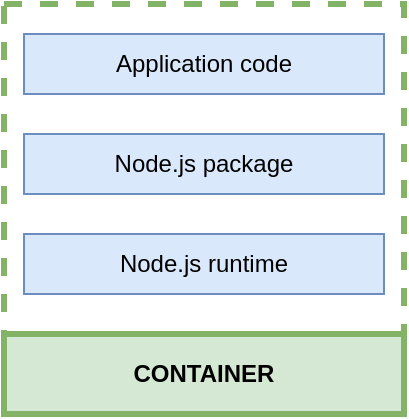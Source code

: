 <mxfile version="14.1.8" type="device"><diagram id="IcjO0ysHVBn_ZSeX6EdO" name="Page-1"><mxGraphModel dx="1086" dy="816" grid="1" gridSize="10" guides="1" tooltips="1" connect="1" arrows="1" fold="1" page="1" pageScale="1" pageWidth="827" pageHeight="1169" math="0" shadow="0"><root><mxCell id="0"/><mxCell id="1" parent="0"/><mxCell id="66eCKW2BROr1qpqESp5Q-1" value="CONTAINER" style="rounded=0;whiteSpace=wrap;html=1;fillColor=#d5e8d4;strokeColor=#82b366;fontStyle=1;strokeWidth=3;" vertex="1" parent="1"><mxGeometry x="280" y="360" width="200" height="40" as="geometry"/></mxCell><mxCell id="66eCKW2BROr1qpqESp5Q-2" value="Node.js runtime" style="rounded=0;whiteSpace=wrap;html=1;fillColor=#dae8fc;strokeColor=#6c8ebf;fontStyle=0" vertex="1" parent="1"><mxGeometry x="290" y="310" width="180" height="30" as="geometry"/></mxCell><mxCell id="66eCKW2BROr1qpqESp5Q-3" value="Node.js package" style="rounded=0;whiteSpace=wrap;html=1;fillColor=#dae8fc;strokeColor=#6c8ebf;fontStyle=0" vertex="1" parent="1"><mxGeometry x="290" y="260" width="180" height="30" as="geometry"/></mxCell><mxCell id="66eCKW2BROr1qpqESp5Q-4" value="Application code" style="rounded=0;whiteSpace=wrap;html=1;fillColor=#dae8fc;strokeColor=#6c8ebf;fontStyle=0" vertex="1" parent="1"><mxGeometry x="290" y="210" width="180" height="30" as="geometry"/></mxCell><mxCell id="66eCKW2BROr1qpqESp5Q-5" value="" style="rounded=0;whiteSpace=wrap;html=1;strokeColor=#82b366;fillColor=none;dashed=1;strokeWidth=3;" vertex="1" parent="1"><mxGeometry x="280" y="195" width="200" height="165" as="geometry"/></mxCell></root></mxGraphModel></diagram></mxfile>